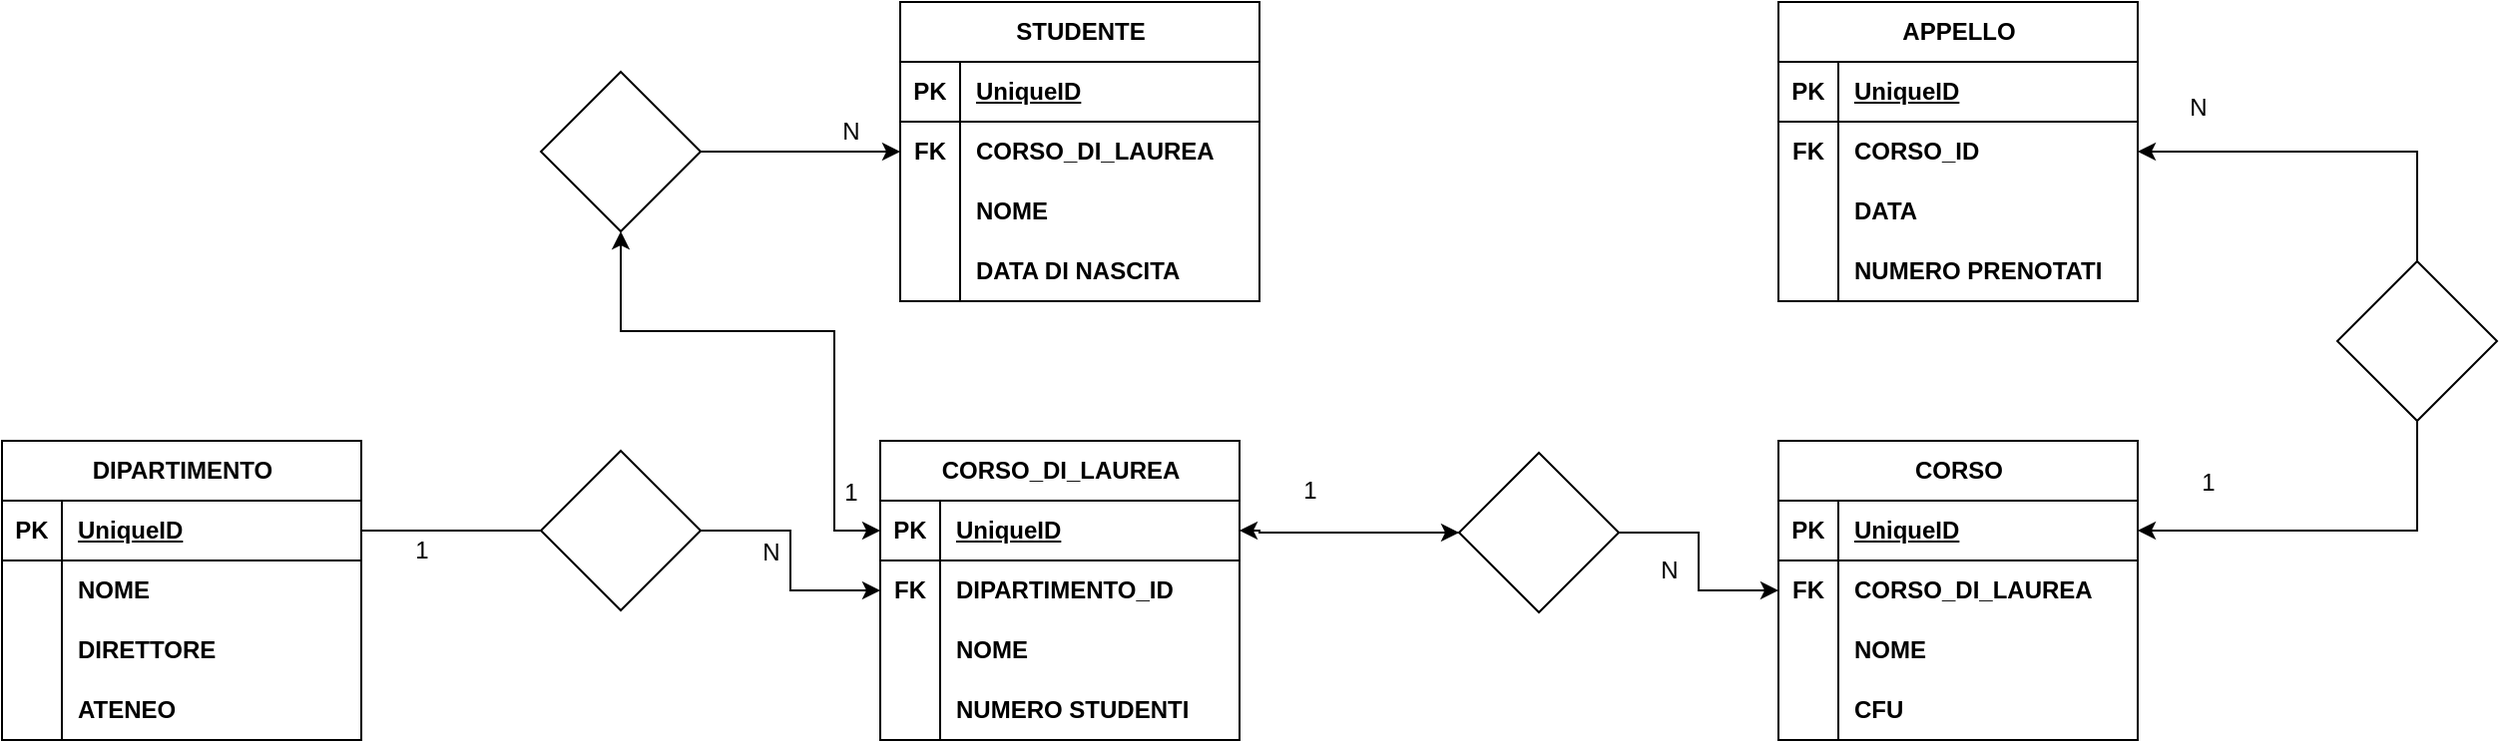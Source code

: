 <mxfile version="24.6.5" type="device">
  <diagram name="Pagina-1" id="Pzgpr7h6OXAbBOGcgNtZ">
    <mxGraphModel dx="1313" dy="1822" grid="1" gridSize="10" guides="1" tooltips="1" connect="1" arrows="1" fold="1" page="1" pageScale="1" pageWidth="827" pageHeight="1169" math="0" shadow="0">
      <root>
        <mxCell id="0" />
        <mxCell id="1" parent="0" />
        <mxCell id="7ecglnIeR3mVAPMtz9La-43" value="DIPARTIMENTO" style="shape=table;startSize=30;container=1;collapsible=1;childLayout=tableLayout;fixedRows=1;rowLines=0;fontStyle=1;align=center;resizeLast=1;html=1;" vertex="1" parent="1">
          <mxGeometry x="80" y="60" width="180" height="150" as="geometry">
            <mxRectangle x="120" y="40" width="70" height="30" as="alternateBounds" />
          </mxGeometry>
        </mxCell>
        <mxCell id="7ecglnIeR3mVAPMtz9La-44" value="" style="shape=tableRow;horizontal=0;startSize=0;swimlaneHead=0;swimlaneBody=0;fillColor=none;collapsible=0;dropTarget=0;points=[[0,0.5],[1,0.5]];portConstraint=eastwest;top=0;left=0;right=0;bottom=1;" vertex="1" parent="7ecglnIeR3mVAPMtz9La-43">
          <mxGeometry y="30" width="180" height="30" as="geometry" />
        </mxCell>
        <mxCell id="7ecglnIeR3mVAPMtz9La-45" value="PK" style="shape=partialRectangle;connectable=0;fillColor=none;top=0;left=0;bottom=0;right=0;fontStyle=1;overflow=hidden;whiteSpace=wrap;html=1;" vertex="1" parent="7ecglnIeR3mVAPMtz9La-44">
          <mxGeometry width="30" height="30" as="geometry">
            <mxRectangle width="30" height="30" as="alternateBounds" />
          </mxGeometry>
        </mxCell>
        <mxCell id="7ecglnIeR3mVAPMtz9La-46" value="UniqueID" style="shape=partialRectangle;connectable=0;fillColor=none;top=0;left=0;bottom=0;right=0;align=left;spacingLeft=6;fontStyle=5;overflow=hidden;whiteSpace=wrap;html=1;" vertex="1" parent="7ecglnIeR3mVAPMtz9La-44">
          <mxGeometry x="30" width="150" height="30" as="geometry">
            <mxRectangle width="150" height="30" as="alternateBounds" />
          </mxGeometry>
        </mxCell>
        <mxCell id="7ecglnIeR3mVAPMtz9La-47" value="" style="shape=tableRow;horizontal=0;startSize=0;swimlaneHead=0;swimlaneBody=0;fillColor=none;collapsible=0;dropTarget=0;points=[[0,0.5],[1,0.5]];portConstraint=eastwest;top=0;left=0;right=0;bottom=0;" vertex="1" parent="7ecglnIeR3mVAPMtz9La-43">
          <mxGeometry y="60" width="180" height="30" as="geometry" />
        </mxCell>
        <mxCell id="7ecglnIeR3mVAPMtz9La-48" value="" style="shape=partialRectangle;connectable=0;fillColor=none;top=0;left=0;bottom=0;right=0;editable=1;overflow=hidden;whiteSpace=wrap;html=1;" vertex="1" parent="7ecglnIeR3mVAPMtz9La-47">
          <mxGeometry width="30" height="30" as="geometry">
            <mxRectangle width="30" height="30" as="alternateBounds" />
          </mxGeometry>
        </mxCell>
        <mxCell id="7ecglnIeR3mVAPMtz9La-49" value="&lt;b&gt;NOME&lt;/b&gt;" style="shape=partialRectangle;connectable=0;fillColor=none;top=0;left=0;bottom=0;right=0;align=left;spacingLeft=6;overflow=hidden;whiteSpace=wrap;html=1;" vertex="1" parent="7ecglnIeR3mVAPMtz9La-47">
          <mxGeometry x="30" width="150" height="30" as="geometry">
            <mxRectangle width="150" height="30" as="alternateBounds" />
          </mxGeometry>
        </mxCell>
        <mxCell id="7ecglnIeR3mVAPMtz9La-50" value="" style="shape=tableRow;horizontal=0;startSize=0;swimlaneHead=0;swimlaneBody=0;fillColor=none;collapsible=0;dropTarget=0;points=[[0,0.5],[1,0.5]];portConstraint=eastwest;top=0;left=0;right=0;bottom=0;" vertex="1" parent="7ecglnIeR3mVAPMtz9La-43">
          <mxGeometry y="90" width="180" height="30" as="geometry" />
        </mxCell>
        <mxCell id="7ecglnIeR3mVAPMtz9La-51" value="" style="shape=partialRectangle;connectable=0;fillColor=none;top=0;left=0;bottom=0;right=0;editable=1;overflow=hidden;whiteSpace=wrap;html=1;" vertex="1" parent="7ecglnIeR3mVAPMtz9La-50">
          <mxGeometry width="30" height="30" as="geometry">
            <mxRectangle width="30" height="30" as="alternateBounds" />
          </mxGeometry>
        </mxCell>
        <mxCell id="7ecglnIeR3mVAPMtz9La-52" value="&lt;b&gt;DIRETTORE&lt;/b&gt;" style="shape=partialRectangle;connectable=0;fillColor=none;top=0;left=0;bottom=0;right=0;align=left;spacingLeft=6;overflow=hidden;whiteSpace=wrap;html=1;" vertex="1" parent="7ecglnIeR3mVAPMtz9La-50">
          <mxGeometry x="30" width="150" height="30" as="geometry">
            <mxRectangle width="150" height="30" as="alternateBounds" />
          </mxGeometry>
        </mxCell>
        <mxCell id="7ecglnIeR3mVAPMtz9La-53" value="" style="shape=tableRow;horizontal=0;startSize=0;swimlaneHead=0;swimlaneBody=0;fillColor=none;collapsible=0;dropTarget=0;points=[[0,0.5],[1,0.5]];portConstraint=eastwest;top=0;left=0;right=0;bottom=0;" vertex="1" parent="7ecglnIeR3mVAPMtz9La-43">
          <mxGeometry y="120" width="180" height="30" as="geometry" />
        </mxCell>
        <mxCell id="7ecglnIeR3mVAPMtz9La-54" value="" style="shape=partialRectangle;connectable=0;fillColor=none;top=0;left=0;bottom=0;right=0;editable=1;overflow=hidden;whiteSpace=wrap;html=1;" vertex="1" parent="7ecglnIeR3mVAPMtz9La-53">
          <mxGeometry width="30" height="30" as="geometry">
            <mxRectangle width="30" height="30" as="alternateBounds" />
          </mxGeometry>
        </mxCell>
        <mxCell id="7ecglnIeR3mVAPMtz9La-55" value="&lt;b&gt;ATENEO&lt;/b&gt;" style="shape=partialRectangle;connectable=0;fillColor=none;top=0;left=0;bottom=0;right=0;align=left;spacingLeft=6;overflow=hidden;whiteSpace=wrap;html=1;" vertex="1" parent="7ecglnIeR3mVAPMtz9La-53">
          <mxGeometry x="30" width="150" height="30" as="geometry">
            <mxRectangle width="150" height="30" as="alternateBounds" />
          </mxGeometry>
        </mxCell>
        <mxCell id="7ecglnIeR3mVAPMtz9La-69" value="" style="endArrow=none;html=1;rounded=0;exitX=1;exitY=0.5;exitDx=0;exitDy=0;entryX=0;entryY=0.5;entryDx=0;entryDy=0;" edge="1" parent="1" source="7ecglnIeR3mVAPMtz9La-44" target="7ecglnIeR3mVAPMtz9La-70">
          <mxGeometry width="50" height="50" relative="1" as="geometry">
            <mxPoint x="280" y="150" as="sourcePoint" />
            <mxPoint x="330" y="135" as="targetPoint" />
          </mxGeometry>
        </mxCell>
        <mxCell id="7ecglnIeR3mVAPMtz9La-190" style="edgeStyle=orthogonalEdgeStyle;rounded=0;orthogonalLoop=1;jettySize=auto;html=1;entryX=0;entryY=0.5;entryDx=0;entryDy=0;" edge="1" parent="1" source="7ecglnIeR3mVAPMtz9La-70" target="7ecglnIeR3mVAPMtz9La-76">
          <mxGeometry relative="1" as="geometry" />
        </mxCell>
        <mxCell id="7ecglnIeR3mVAPMtz9La-70" value="" style="rhombus;whiteSpace=wrap;html=1;" vertex="1" parent="1">
          <mxGeometry x="350" y="65" width="80" height="80" as="geometry" />
        </mxCell>
        <mxCell id="7ecglnIeR3mVAPMtz9La-72" value="CORSO_DI_LAUREA" style="shape=table;startSize=30;container=1;collapsible=1;childLayout=tableLayout;fixedRows=1;rowLines=0;fontStyle=1;align=center;resizeLast=1;html=1;" vertex="1" parent="1">
          <mxGeometry x="520" y="60" width="180" height="150" as="geometry" />
        </mxCell>
        <mxCell id="7ecglnIeR3mVAPMtz9La-73" value="" style="shape=tableRow;horizontal=0;startSize=0;swimlaneHead=0;swimlaneBody=0;fillColor=none;collapsible=0;dropTarget=0;points=[[0,0.5],[1,0.5]];portConstraint=eastwest;top=0;left=0;right=0;bottom=1;" vertex="1" parent="7ecglnIeR3mVAPMtz9La-72">
          <mxGeometry y="30" width="180" height="30" as="geometry" />
        </mxCell>
        <mxCell id="7ecglnIeR3mVAPMtz9La-74" value="PK" style="shape=partialRectangle;connectable=0;fillColor=none;top=0;left=0;bottom=0;right=0;fontStyle=1;overflow=hidden;whiteSpace=wrap;html=1;" vertex="1" parent="7ecglnIeR3mVAPMtz9La-73">
          <mxGeometry width="30" height="30" as="geometry">
            <mxRectangle width="30" height="30" as="alternateBounds" />
          </mxGeometry>
        </mxCell>
        <mxCell id="7ecglnIeR3mVAPMtz9La-75" value="UniqueID" style="shape=partialRectangle;connectable=0;fillColor=none;top=0;left=0;bottom=0;right=0;align=left;spacingLeft=6;fontStyle=5;overflow=hidden;whiteSpace=wrap;html=1;" vertex="1" parent="7ecglnIeR3mVAPMtz9La-73">
          <mxGeometry x="30" width="150" height="30" as="geometry">
            <mxRectangle width="150" height="30" as="alternateBounds" />
          </mxGeometry>
        </mxCell>
        <mxCell id="7ecglnIeR3mVAPMtz9La-76" value="" style="shape=tableRow;horizontal=0;startSize=0;swimlaneHead=0;swimlaneBody=0;fillColor=none;collapsible=0;dropTarget=0;points=[[0,0.5],[1,0.5]];portConstraint=eastwest;top=0;left=0;right=0;bottom=0;" vertex="1" parent="7ecglnIeR3mVAPMtz9La-72">
          <mxGeometry y="60" width="180" height="30" as="geometry" />
        </mxCell>
        <mxCell id="7ecglnIeR3mVAPMtz9La-77" value="&lt;b&gt;FK&lt;/b&gt;" style="shape=partialRectangle;connectable=0;fillColor=none;top=0;left=0;bottom=0;right=0;editable=1;overflow=hidden;whiteSpace=wrap;html=1;" vertex="1" parent="7ecglnIeR3mVAPMtz9La-76">
          <mxGeometry width="30" height="30" as="geometry">
            <mxRectangle width="30" height="30" as="alternateBounds" />
          </mxGeometry>
        </mxCell>
        <mxCell id="7ecglnIeR3mVAPMtz9La-78" value="&lt;b&gt;DIPARTIMENTO_ID&lt;/b&gt;" style="shape=partialRectangle;connectable=0;fillColor=none;top=0;left=0;bottom=0;right=0;align=left;spacingLeft=6;overflow=hidden;whiteSpace=wrap;html=1;" vertex="1" parent="7ecglnIeR3mVAPMtz9La-76">
          <mxGeometry x="30" width="150" height="30" as="geometry">
            <mxRectangle width="150" height="30" as="alternateBounds" />
          </mxGeometry>
        </mxCell>
        <mxCell id="7ecglnIeR3mVAPMtz9La-79" value="" style="shape=tableRow;horizontal=0;startSize=0;swimlaneHead=0;swimlaneBody=0;fillColor=none;collapsible=0;dropTarget=0;points=[[0,0.5],[1,0.5]];portConstraint=eastwest;top=0;left=0;right=0;bottom=0;" vertex="1" parent="7ecglnIeR3mVAPMtz9La-72">
          <mxGeometry y="90" width="180" height="30" as="geometry" />
        </mxCell>
        <mxCell id="7ecglnIeR3mVAPMtz9La-80" value="" style="shape=partialRectangle;connectable=0;fillColor=none;top=0;left=0;bottom=0;right=0;editable=1;overflow=hidden;whiteSpace=wrap;html=1;" vertex="1" parent="7ecglnIeR3mVAPMtz9La-79">
          <mxGeometry width="30" height="30" as="geometry">
            <mxRectangle width="30" height="30" as="alternateBounds" />
          </mxGeometry>
        </mxCell>
        <mxCell id="7ecglnIeR3mVAPMtz9La-81" value="&lt;b&gt;NOME&lt;/b&gt;" style="shape=partialRectangle;connectable=0;fillColor=none;top=0;left=0;bottom=0;right=0;align=left;spacingLeft=6;overflow=hidden;whiteSpace=wrap;html=1;" vertex="1" parent="7ecglnIeR3mVAPMtz9La-79">
          <mxGeometry x="30" width="150" height="30" as="geometry">
            <mxRectangle width="150" height="30" as="alternateBounds" />
          </mxGeometry>
        </mxCell>
        <mxCell id="7ecglnIeR3mVAPMtz9La-82" value="" style="shape=tableRow;horizontal=0;startSize=0;swimlaneHead=0;swimlaneBody=0;fillColor=none;collapsible=0;dropTarget=0;points=[[0,0.5],[1,0.5]];portConstraint=eastwest;top=0;left=0;right=0;bottom=0;" vertex="1" parent="7ecglnIeR3mVAPMtz9La-72">
          <mxGeometry y="120" width="180" height="30" as="geometry" />
        </mxCell>
        <mxCell id="7ecglnIeR3mVAPMtz9La-83" value="" style="shape=partialRectangle;connectable=0;fillColor=none;top=0;left=0;bottom=0;right=0;editable=1;overflow=hidden;whiteSpace=wrap;html=1;" vertex="1" parent="7ecglnIeR3mVAPMtz9La-82">
          <mxGeometry width="30" height="30" as="geometry">
            <mxRectangle width="30" height="30" as="alternateBounds" />
          </mxGeometry>
        </mxCell>
        <mxCell id="7ecglnIeR3mVAPMtz9La-84" value="&lt;b&gt;NUMERO STUDENTI&lt;/b&gt;" style="shape=partialRectangle;connectable=0;fillColor=none;top=0;left=0;bottom=0;right=0;align=left;spacingLeft=6;overflow=hidden;whiteSpace=wrap;html=1;" vertex="1" parent="7ecglnIeR3mVAPMtz9La-82">
          <mxGeometry x="30" width="150" height="30" as="geometry">
            <mxRectangle width="150" height="30" as="alternateBounds" />
          </mxGeometry>
        </mxCell>
        <mxCell id="7ecglnIeR3mVAPMtz9La-103" value="1" style="text;html=1;align=center;verticalAlign=middle;resizable=0;points=[];autosize=1;strokeColor=none;fillColor=none;" vertex="1" parent="1">
          <mxGeometry x="275" y="100" width="30" height="30" as="geometry" />
        </mxCell>
        <mxCell id="7ecglnIeR3mVAPMtz9La-108" value="CORSO" style="shape=table;startSize=30;container=1;collapsible=1;childLayout=tableLayout;fixedRows=1;rowLines=0;fontStyle=1;align=center;resizeLast=1;html=1;" vertex="1" parent="1">
          <mxGeometry x="970" y="60" width="180" height="150" as="geometry" />
        </mxCell>
        <mxCell id="7ecglnIeR3mVAPMtz9La-109" value="" style="shape=tableRow;horizontal=0;startSize=0;swimlaneHead=0;swimlaneBody=0;fillColor=none;collapsible=0;dropTarget=0;points=[[0,0.5],[1,0.5]];portConstraint=eastwest;top=0;left=0;right=0;bottom=1;" vertex="1" parent="7ecglnIeR3mVAPMtz9La-108">
          <mxGeometry y="30" width="180" height="30" as="geometry" />
        </mxCell>
        <mxCell id="7ecglnIeR3mVAPMtz9La-110" value="PK" style="shape=partialRectangle;connectable=0;fillColor=none;top=0;left=0;bottom=0;right=0;fontStyle=1;overflow=hidden;whiteSpace=wrap;html=1;" vertex="1" parent="7ecglnIeR3mVAPMtz9La-109">
          <mxGeometry width="30" height="30" as="geometry">
            <mxRectangle width="30" height="30" as="alternateBounds" />
          </mxGeometry>
        </mxCell>
        <mxCell id="7ecglnIeR3mVAPMtz9La-111" value="UniqueID" style="shape=partialRectangle;connectable=0;fillColor=none;top=0;left=0;bottom=0;right=0;align=left;spacingLeft=6;fontStyle=5;overflow=hidden;whiteSpace=wrap;html=1;" vertex="1" parent="7ecglnIeR3mVAPMtz9La-109">
          <mxGeometry x="30" width="150" height="30" as="geometry">
            <mxRectangle width="150" height="30" as="alternateBounds" />
          </mxGeometry>
        </mxCell>
        <mxCell id="7ecglnIeR3mVAPMtz9La-112" value="" style="shape=tableRow;horizontal=0;startSize=0;swimlaneHead=0;swimlaneBody=0;fillColor=none;collapsible=0;dropTarget=0;points=[[0,0.5],[1,0.5]];portConstraint=eastwest;top=0;left=0;right=0;bottom=0;" vertex="1" parent="7ecglnIeR3mVAPMtz9La-108">
          <mxGeometry y="60" width="180" height="30" as="geometry" />
        </mxCell>
        <mxCell id="7ecglnIeR3mVAPMtz9La-113" value="&lt;b&gt;FK&lt;/b&gt;" style="shape=partialRectangle;connectable=0;fillColor=none;top=0;left=0;bottom=0;right=0;editable=1;overflow=hidden;whiteSpace=wrap;html=1;" vertex="1" parent="7ecglnIeR3mVAPMtz9La-112">
          <mxGeometry width="30" height="30" as="geometry">
            <mxRectangle width="30" height="30" as="alternateBounds" />
          </mxGeometry>
        </mxCell>
        <mxCell id="7ecglnIeR3mVAPMtz9La-114" value="&lt;b&gt;CORSO_DI_LAUREA&lt;/b&gt;" style="shape=partialRectangle;connectable=0;fillColor=none;top=0;left=0;bottom=0;right=0;align=left;spacingLeft=6;overflow=hidden;whiteSpace=wrap;html=1;" vertex="1" parent="7ecglnIeR3mVAPMtz9La-112">
          <mxGeometry x="30" width="150" height="30" as="geometry">
            <mxRectangle width="150" height="30" as="alternateBounds" />
          </mxGeometry>
        </mxCell>
        <mxCell id="7ecglnIeR3mVAPMtz9La-115" value="" style="shape=tableRow;horizontal=0;startSize=0;swimlaneHead=0;swimlaneBody=0;fillColor=none;collapsible=0;dropTarget=0;points=[[0,0.5],[1,0.5]];portConstraint=eastwest;top=0;left=0;right=0;bottom=0;" vertex="1" parent="7ecglnIeR3mVAPMtz9La-108">
          <mxGeometry y="90" width="180" height="30" as="geometry" />
        </mxCell>
        <mxCell id="7ecglnIeR3mVAPMtz9La-116" value="" style="shape=partialRectangle;connectable=0;fillColor=none;top=0;left=0;bottom=0;right=0;editable=1;overflow=hidden;whiteSpace=wrap;html=1;" vertex="1" parent="7ecglnIeR3mVAPMtz9La-115">
          <mxGeometry width="30" height="30" as="geometry">
            <mxRectangle width="30" height="30" as="alternateBounds" />
          </mxGeometry>
        </mxCell>
        <mxCell id="7ecglnIeR3mVAPMtz9La-117" value="&lt;b&gt;NOME&lt;/b&gt;" style="shape=partialRectangle;connectable=0;fillColor=none;top=0;left=0;bottom=0;right=0;align=left;spacingLeft=6;overflow=hidden;whiteSpace=wrap;html=1;" vertex="1" parent="7ecglnIeR3mVAPMtz9La-115">
          <mxGeometry x="30" width="150" height="30" as="geometry">
            <mxRectangle width="150" height="30" as="alternateBounds" />
          </mxGeometry>
        </mxCell>
        <mxCell id="7ecglnIeR3mVAPMtz9La-118" value="" style="shape=tableRow;horizontal=0;startSize=0;swimlaneHead=0;swimlaneBody=0;fillColor=none;collapsible=0;dropTarget=0;points=[[0,0.5],[1,0.5]];portConstraint=eastwest;top=0;left=0;right=0;bottom=0;" vertex="1" parent="7ecglnIeR3mVAPMtz9La-108">
          <mxGeometry y="120" width="180" height="30" as="geometry" />
        </mxCell>
        <mxCell id="7ecglnIeR3mVAPMtz9La-119" value="" style="shape=partialRectangle;connectable=0;fillColor=none;top=0;left=0;bottom=0;right=0;editable=1;overflow=hidden;whiteSpace=wrap;html=1;" vertex="1" parent="7ecglnIeR3mVAPMtz9La-118">
          <mxGeometry width="30" height="30" as="geometry">
            <mxRectangle width="30" height="30" as="alternateBounds" />
          </mxGeometry>
        </mxCell>
        <mxCell id="7ecglnIeR3mVAPMtz9La-120" value="&lt;b&gt;CFU&lt;/b&gt;" style="shape=partialRectangle;connectable=0;fillColor=none;top=0;left=0;bottom=0;right=0;align=left;spacingLeft=6;overflow=hidden;whiteSpace=wrap;html=1;" vertex="1" parent="7ecglnIeR3mVAPMtz9La-118">
          <mxGeometry x="30" width="150" height="30" as="geometry">
            <mxRectangle width="150" height="30" as="alternateBounds" />
          </mxGeometry>
        </mxCell>
        <mxCell id="7ecglnIeR3mVAPMtz9La-126" value="N" style="text;html=1;align=center;verticalAlign=middle;resizable=0;points=[];autosize=1;strokeColor=none;fillColor=none;" vertex="1" parent="1">
          <mxGeometry x="450" y="101" width="30" height="30" as="geometry" />
        </mxCell>
        <mxCell id="7ecglnIeR3mVAPMtz9La-174" style="edgeStyle=orthogonalEdgeStyle;rounded=0;orthogonalLoop=1;jettySize=auto;html=1;entryX=0;entryY=0.5;entryDx=0;entryDy=0;" edge="1" parent="1" source="7ecglnIeR3mVAPMtz9La-128" target="7ecglnIeR3mVAPMtz9La-112">
          <mxGeometry relative="1" as="geometry" />
        </mxCell>
        <mxCell id="7ecglnIeR3mVAPMtz9La-128" value="" style="rhombus;whiteSpace=wrap;html=1;" vertex="1" parent="1">
          <mxGeometry x="810" y="66" width="80" height="80" as="geometry" />
        </mxCell>
        <mxCell id="7ecglnIeR3mVAPMtz9La-142" value="STUDENTE" style="shape=table;startSize=30;container=1;collapsible=1;childLayout=tableLayout;fixedRows=1;rowLines=0;fontStyle=1;align=center;resizeLast=1;html=1;" vertex="1" parent="1">
          <mxGeometry x="530" y="-160" width="180" height="150" as="geometry" />
        </mxCell>
        <mxCell id="7ecglnIeR3mVAPMtz9La-143" value="" style="shape=tableRow;horizontal=0;startSize=0;swimlaneHead=0;swimlaneBody=0;fillColor=none;collapsible=0;dropTarget=0;points=[[0,0.5],[1,0.5]];portConstraint=eastwest;top=0;left=0;right=0;bottom=1;" vertex="1" parent="7ecglnIeR3mVAPMtz9La-142">
          <mxGeometry y="30" width="180" height="30" as="geometry" />
        </mxCell>
        <mxCell id="7ecglnIeR3mVAPMtz9La-144" value="PK" style="shape=partialRectangle;connectable=0;fillColor=none;top=0;left=0;bottom=0;right=0;fontStyle=1;overflow=hidden;whiteSpace=wrap;html=1;" vertex="1" parent="7ecglnIeR3mVAPMtz9La-143">
          <mxGeometry width="30" height="30" as="geometry">
            <mxRectangle width="30" height="30" as="alternateBounds" />
          </mxGeometry>
        </mxCell>
        <mxCell id="7ecglnIeR3mVAPMtz9La-145" value="UniqueID" style="shape=partialRectangle;connectable=0;fillColor=none;top=0;left=0;bottom=0;right=0;align=left;spacingLeft=6;fontStyle=5;overflow=hidden;whiteSpace=wrap;html=1;" vertex="1" parent="7ecglnIeR3mVAPMtz9La-143">
          <mxGeometry x="30" width="150" height="30" as="geometry">
            <mxRectangle width="150" height="30" as="alternateBounds" />
          </mxGeometry>
        </mxCell>
        <mxCell id="7ecglnIeR3mVAPMtz9La-146" value="" style="shape=tableRow;horizontal=0;startSize=0;swimlaneHead=0;swimlaneBody=0;fillColor=none;collapsible=0;dropTarget=0;points=[[0,0.5],[1,0.5]];portConstraint=eastwest;top=0;left=0;right=0;bottom=0;" vertex="1" parent="7ecglnIeR3mVAPMtz9La-142">
          <mxGeometry y="60" width="180" height="30" as="geometry" />
        </mxCell>
        <mxCell id="7ecglnIeR3mVAPMtz9La-147" value="&lt;b&gt;FK&lt;/b&gt;" style="shape=partialRectangle;connectable=0;fillColor=none;top=0;left=0;bottom=0;right=0;editable=1;overflow=hidden;whiteSpace=wrap;html=1;" vertex="1" parent="7ecglnIeR3mVAPMtz9La-146">
          <mxGeometry width="30" height="30" as="geometry">
            <mxRectangle width="30" height="30" as="alternateBounds" />
          </mxGeometry>
        </mxCell>
        <mxCell id="7ecglnIeR3mVAPMtz9La-148" value="&lt;b&gt;CORSO_DI_LAUREA&lt;/b&gt;" style="shape=partialRectangle;connectable=0;fillColor=none;top=0;left=0;bottom=0;right=0;align=left;spacingLeft=6;overflow=hidden;whiteSpace=wrap;html=1;" vertex="1" parent="7ecglnIeR3mVAPMtz9La-146">
          <mxGeometry x="30" width="150" height="30" as="geometry">
            <mxRectangle width="150" height="30" as="alternateBounds" />
          </mxGeometry>
        </mxCell>
        <mxCell id="7ecglnIeR3mVAPMtz9La-149" value="" style="shape=tableRow;horizontal=0;startSize=0;swimlaneHead=0;swimlaneBody=0;fillColor=none;collapsible=0;dropTarget=0;points=[[0,0.5],[1,0.5]];portConstraint=eastwest;top=0;left=0;right=0;bottom=0;" vertex="1" parent="7ecglnIeR3mVAPMtz9La-142">
          <mxGeometry y="90" width="180" height="30" as="geometry" />
        </mxCell>
        <mxCell id="7ecglnIeR3mVAPMtz9La-150" value="" style="shape=partialRectangle;connectable=0;fillColor=none;top=0;left=0;bottom=0;right=0;editable=1;overflow=hidden;whiteSpace=wrap;html=1;" vertex="1" parent="7ecglnIeR3mVAPMtz9La-149">
          <mxGeometry width="30" height="30" as="geometry">
            <mxRectangle width="30" height="30" as="alternateBounds" />
          </mxGeometry>
        </mxCell>
        <mxCell id="7ecglnIeR3mVAPMtz9La-151" value="&lt;b&gt;NOME&lt;/b&gt;" style="shape=partialRectangle;connectable=0;fillColor=none;top=0;left=0;bottom=0;right=0;align=left;spacingLeft=6;overflow=hidden;whiteSpace=wrap;html=1;" vertex="1" parent="7ecglnIeR3mVAPMtz9La-149">
          <mxGeometry x="30" width="150" height="30" as="geometry">
            <mxRectangle width="150" height="30" as="alternateBounds" />
          </mxGeometry>
        </mxCell>
        <mxCell id="7ecglnIeR3mVAPMtz9La-152" value="" style="shape=tableRow;horizontal=0;startSize=0;swimlaneHead=0;swimlaneBody=0;fillColor=none;collapsible=0;dropTarget=0;points=[[0,0.5],[1,0.5]];portConstraint=eastwest;top=0;left=0;right=0;bottom=0;" vertex="1" parent="7ecglnIeR3mVAPMtz9La-142">
          <mxGeometry y="120" width="180" height="30" as="geometry" />
        </mxCell>
        <mxCell id="7ecglnIeR3mVAPMtz9La-153" value="" style="shape=partialRectangle;connectable=0;fillColor=none;top=0;left=0;bottom=0;right=0;editable=1;overflow=hidden;whiteSpace=wrap;html=1;" vertex="1" parent="7ecglnIeR3mVAPMtz9La-152">
          <mxGeometry width="30" height="30" as="geometry">
            <mxRectangle width="30" height="30" as="alternateBounds" />
          </mxGeometry>
        </mxCell>
        <mxCell id="7ecglnIeR3mVAPMtz9La-154" value="&lt;b&gt;DATA DI NASCITA&lt;/b&gt;" style="shape=partialRectangle;connectable=0;fillColor=none;top=0;left=0;bottom=0;right=0;align=left;spacingLeft=6;overflow=hidden;whiteSpace=wrap;html=1;" vertex="1" parent="7ecglnIeR3mVAPMtz9La-152">
          <mxGeometry x="30" width="150" height="30" as="geometry">
            <mxRectangle width="150" height="30" as="alternateBounds" />
          </mxGeometry>
        </mxCell>
        <mxCell id="7ecglnIeR3mVAPMtz9La-155" value="APPELLO" style="shape=table;startSize=30;container=1;collapsible=1;childLayout=tableLayout;fixedRows=1;rowLines=0;fontStyle=1;align=center;resizeLast=1;html=1;" vertex="1" parent="1">
          <mxGeometry x="970" y="-160" width="180" height="150" as="geometry" />
        </mxCell>
        <mxCell id="7ecglnIeR3mVAPMtz9La-156" value="" style="shape=tableRow;horizontal=0;startSize=0;swimlaneHead=0;swimlaneBody=0;fillColor=none;collapsible=0;dropTarget=0;points=[[0,0.5],[1,0.5]];portConstraint=eastwest;top=0;left=0;right=0;bottom=1;" vertex="1" parent="7ecglnIeR3mVAPMtz9La-155">
          <mxGeometry y="30" width="180" height="30" as="geometry" />
        </mxCell>
        <mxCell id="7ecglnIeR3mVAPMtz9La-157" value="PK" style="shape=partialRectangle;connectable=0;fillColor=none;top=0;left=0;bottom=0;right=0;fontStyle=1;overflow=hidden;whiteSpace=wrap;html=1;" vertex="1" parent="7ecglnIeR3mVAPMtz9La-156">
          <mxGeometry width="30" height="30" as="geometry">
            <mxRectangle width="30" height="30" as="alternateBounds" />
          </mxGeometry>
        </mxCell>
        <mxCell id="7ecglnIeR3mVAPMtz9La-158" value="UniqueID" style="shape=partialRectangle;connectable=0;fillColor=none;top=0;left=0;bottom=0;right=0;align=left;spacingLeft=6;fontStyle=5;overflow=hidden;whiteSpace=wrap;html=1;" vertex="1" parent="7ecglnIeR3mVAPMtz9La-156">
          <mxGeometry x="30" width="150" height="30" as="geometry">
            <mxRectangle width="150" height="30" as="alternateBounds" />
          </mxGeometry>
        </mxCell>
        <mxCell id="7ecglnIeR3mVAPMtz9La-159" value="" style="shape=tableRow;horizontal=0;startSize=0;swimlaneHead=0;swimlaneBody=0;fillColor=none;collapsible=0;dropTarget=0;points=[[0,0.5],[1,0.5]];portConstraint=eastwest;top=0;left=0;right=0;bottom=0;" vertex="1" parent="7ecglnIeR3mVAPMtz9La-155">
          <mxGeometry y="60" width="180" height="30" as="geometry" />
        </mxCell>
        <mxCell id="7ecglnIeR3mVAPMtz9La-160" value="&lt;b&gt;FK&lt;/b&gt;" style="shape=partialRectangle;connectable=0;fillColor=none;top=0;left=0;bottom=0;right=0;editable=1;overflow=hidden;whiteSpace=wrap;html=1;" vertex="1" parent="7ecglnIeR3mVAPMtz9La-159">
          <mxGeometry width="30" height="30" as="geometry">
            <mxRectangle width="30" height="30" as="alternateBounds" />
          </mxGeometry>
        </mxCell>
        <mxCell id="7ecglnIeR3mVAPMtz9La-161" value="&lt;b&gt;CORSO_ID&lt;/b&gt;" style="shape=partialRectangle;connectable=0;fillColor=none;top=0;left=0;bottom=0;right=0;align=left;spacingLeft=6;overflow=hidden;whiteSpace=wrap;html=1;" vertex="1" parent="7ecglnIeR3mVAPMtz9La-159">
          <mxGeometry x="30" width="150" height="30" as="geometry">
            <mxRectangle width="150" height="30" as="alternateBounds" />
          </mxGeometry>
        </mxCell>
        <mxCell id="7ecglnIeR3mVAPMtz9La-162" value="" style="shape=tableRow;horizontal=0;startSize=0;swimlaneHead=0;swimlaneBody=0;fillColor=none;collapsible=0;dropTarget=0;points=[[0,0.5],[1,0.5]];portConstraint=eastwest;top=0;left=0;right=0;bottom=0;" vertex="1" parent="7ecglnIeR3mVAPMtz9La-155">
          <mxGeometry y="90" width="180" height="30" as="geometry" />
        </mxCell>
        <mxCell id="7ecglnIeR3mVAPMtz9La-163" value="" style="shape=partialRectangle;connectable=0;fillColor=none;top=0;left=0;bottom=0;right=0;editable=1;overflow=hidden;whiteSpace=wrap;html=1;" vertex="1" parent="7ecglnIeR3mVAPMtz9La-162">
          <mxGeometry width="30" height="30" as="geometry">
            <mxRectangle width="30" height="30" as="alternateBounds" />
          </mxGeometry>
        </mxCell>
        <mxCell id="7ecglnIeR3mVAPMtz9La-164" value="&lt;b&gt;DATA&lt;/b&gt;" style="shape=partialRectangle;connectable=0;fillColor=none;top=0;left=0;bottom=0;right=0;align=left;spacingLeft=6;overflow=hidden;whiteSpace=wrap;html=1;" vertex="1" parent="7ecglnIeR3mVAPMtz9La-162">
          <mxGeometry x="30" width="150" height="30" as="geometry">
            <mxRectangle width="150" height="30" as="alternateBounds" />
          </mxGeometry>
        </mxCell>
        <mxCell id="7ecglnIeR3mVAPMtz9La-185" value="" style="shape=tableRow;horizontal=0;startSize=0;swimlaneHead=0;swimlaneBody=0;fillColor=none;collapsible=0;dropTarget=0;points=[[0,0.5],[1,0.5]];portConstraint=eastwest;top=0;left=0;right=0;bottom=0;" vertex="1" parent="7ecglnIeR3mVAPMtz9La-155">
          <mxGeometry y="120" width="180" height="30" as="geometry" />
        </mxCell>
        <mxCell id="7ecglnIeR3mVAPMtz9La-186" value="" style="shape=partialRectangle;connectable=0;fillColor=none;top=0;left=0;bottom=0;right=0;editable=1;overflow=hidden;whiteSpace=wrap;html=1;" vertex="1" parent="7ecglnIeR3mVAPMtz9La-185">
          <mxGeometry width="30" height="30" as="geometry">
            <mxRectangle width="30" height="30" as="alternateBounds" />
          </mxGeometry>
        </mxCell>
        <mxCell id="7ecglnIeR3mVAPMtz9La-187" value="&lt;b&gt;NUMERO PRENOTATI&lt;/b&gt;" style="shape=partialRectangle;connectable=0;fillColor=none;top=0;left=0;bottom=0;right=0;align=left;spacingLeft=6;overflow=hidden;whiteSpace=wrap;html=1;" vertex="1" parent="7ecglnIeR3mVAPMtz9La-185">
          <mxGeometry x="30" width="150" height="30" as="geometry">
            <mxRectangle width="150" height="30" as="alternateBounds" />
          </mxGeometry>
        </mxCell>
        <mxCell id="7ecglnIeR3mVAPMtz9La-169" style="edgeStyle=orthogonalEdgeStyle;rounded=0;orthogonalLoop=1;jettySize=auto;html=1;entryX=0;entryY=0.5;entryDx=0;entryDy=0;" edge="1" parent="1" source="7ecglnIeR3mVAPMtz9La-168" target="7ecglnIeR3mVAPMtz9La-128">
          <mxGeometry relative="1" as="geometry" />
        </mxCell>
        <mxCell id="7ecglnIeR3mVAPMtz9La-170" style="edgeStyle=orthogonalEdgeStyle;rounded=0;orthogonalLoop=1;jettySize=auto;html=1;entryX=1;entryY=0.5;entryDx=0;entryDy=0;" edge="1" parent="1" source="7ecglnIeR3mVAPMtz9La-168" target="7ecglnIeR3mVAPMtz9La-73">
          <mxGeometry relative="1" as="geometry" />
        </mxCell>
        <mxCell id="7ecglnIeR3mVAPMtz9La-168" value="" style="line;strokeWidth=1;rotatable=0;dashed=0;labelPosition=right;align=left;verticalAlign=middle;spacingTop=0;spacingLeft=6;points=[];portConstraint=eastwest;" vertex="1" parent="1">
          <mxGeometry x="730" y="101" width="60" height="10" as="geometry" />
        </mxCell>
        <mxCell id="7ecglnIeR3mVAPMtz9La-175" value="1" style="text;html=1;align=center;verticalAlign=middle;resizable=0;points=[];autosize=1;strokeColor=none;fillColor=none;" vertex="1" parent="1">
          <mxGeometry x="720" y="70" width="30" height="30" as="geometry" />
        </mxCell>
        <mxCell id="7ecglnIeR3mVAPMtz9La-176" value="N" style="text;html=1;align=center;verticalAlign=middle;resizable=0;points=[];autosize=1;strokeColor=none;fillColor=none;" vertex="1" parent="1">
          <mxGeometry x="900" y="110" width="30" height="30" as="geometry" />
        </mxCell>
        <mxCell id="7ecglnIeR3mVAPMtz9La-178" style="edgeStyle=orthogonalEdgeStyle;rounded=0;orthogonalLoop=1;jettySize=auto;html=1;entryX=1;entryY=0.5;entryDx=0;entryDy=0;" edge="1" parent="1" source="7ecglnIeR3mVAPMtz9La-177" target="7ecglnIeR3mVAPMtz9La-159">
          <mxGeometry relative="1" as="geometry" />
        </mxCell>
        <mxCell id="7ecglnIeR3mVAPMtz9La-179" style="edgeStyle=orthogonalEdgeStyle;rounded=0;orthogonalLoop=1;jettySize=auto;html=1;entryX=1;entryY=0.5;entryDx=0;entryDy=0;" edge="1" parent="1" source="7ecglnIeR3mVAPMtz9La-177" target="7ecglnIeR3mVAPMtz9La-109">
          <mxGeometry relative="1" as="geometry" />
        </mxCell>
        <mxCell id="7ecglnIeR3mVAPMtz9La-177" value="" style="rhombus;whiteSpace=wrap;html=1;" vertex="1" parent="1">
          <mxGeometry x="1250" y="-30" width="80" height="80" as="geometry" />
        </mxCell>
        <mxCell id="7ecglnIeR3mVAPMtz9La-180" value="1" style="text;html=1;align=center;verticalAlign=middle;resizable=0;points=[];autosize=1;strokeColor=none;fillColor=none;" vertex="1" parent="1">
          <mxGeometry x="1170" y="66" width="30" height="30" as="geometry" />
        </mxCell>
        <mxCell id="7ecglnIeR3mVAPMtz9La-196" style="edgeStyle=orthogonalEdgeStyle;rounded=0;orthogonalLoop=1;jettySize=auto;html=1;entryX=0;entryY=0.5;entryDx=0;entryDy=0;" edge="1" parent="1" source="7ecglnIeR3mVAPMtz9La-195" target="7ecglnIeR3mVAPMtz9La-146">
          <mxGeometry relative="1" as="geometry" />
        </mxCell>
        <mxCell id="7ecglnIeR3mVAPMtz9La-195" value="" style="rhombus;whiteSpace=wrap;html=1;" vertex="1" parent="1">
          <mxGeometry x="350" y="-125" width="80" height="80" as="geometry" />
        </mxCell>
        <mxCell id="7ecglnIeR3mVAPMtz9La-202" style="edgeStyle=orthogonalEdgeStyle;rounded=0;orthogonalLoop=1;jettySize=auto;html=1;entryX=0.5;entryY=1;entryDx=0;entryDy=0;" edge="1" parent="1" source="7ecglnIeR3mVAPMtz9La-201" target="7ecglnIeR3mVAPMtz9La-195">
          <mxGeometry relative="1" as="geometry" />
        </mxCell>
        <mxCell id="7ecglnIeR3mVAPMtz9La-203" style="edgeStyle=orthogonalEdgeStyle;rounded=0;orthogonalLoop=1;jettySize=auto;html=1;entryX=0;entryY=0.5;entryDx=0;entryDy=0;" edge="1" parent="1" source="7ecglnIeR3mVAPMtz9La-201" target="7ecglnIeR3mVAPMtz9La-73">
          <mxGeometry relative="1" as="geometry" />
        </mxCell>
        <mxCell id="7ecglnIeR3mVAPMtz9La-201" value="" style="line;strokeWidth=1;rotatable=0;dashed=0;labelPosition=right;align=left;verticalAlign=middle;spacingTop=0;spacingLeft=6;points=[];portConstraint=eastwest;" vertex="1" parent="1">
          <mxGeometry x="414" width="60" height="10" as="geometry" />
        </mxCell>
        <mxCell id="7ecglnIeR3mVAPMtz9La-204" value="N" style="text;html=1;align=center;verticalAlign=middle;resizable=0;points=[];autosize=1;strokeColor=none;fillColor=none;" vertex="1" parent="1">
          <mxGeometry x="490" y="-110" width="30" height="30" as="geometry" />
        </mxCell>
        <mxCell id="7ecglnIeR3mVAPMtz9La-205" value="1" style="text;html=1;align=center;verticalAlign=middle;resizable=0;points=[];autosize=1;strokeColor=none;fillColor=none;" vertex="1" parent="1">
          <mxGeometry x="490" y="71" width="30" height="30" as="geometry" />
        </mxCell>
        <mxCell id="7ecglnIeR3mVAPMtz9La-209" value="N" style="text;html=1;align=center;verticalAlign=middle;resizable=0;points=[];autosize=1;strokeColor=none;fillColor=none;" vertex="1" parent="1">
          <mxGeometry x="1165" y="-122" width="30" height="30" as="geometry" />
        </mxCell>
      </root>
    </mxGraphModel>
  </diagram>
</mxfile>
